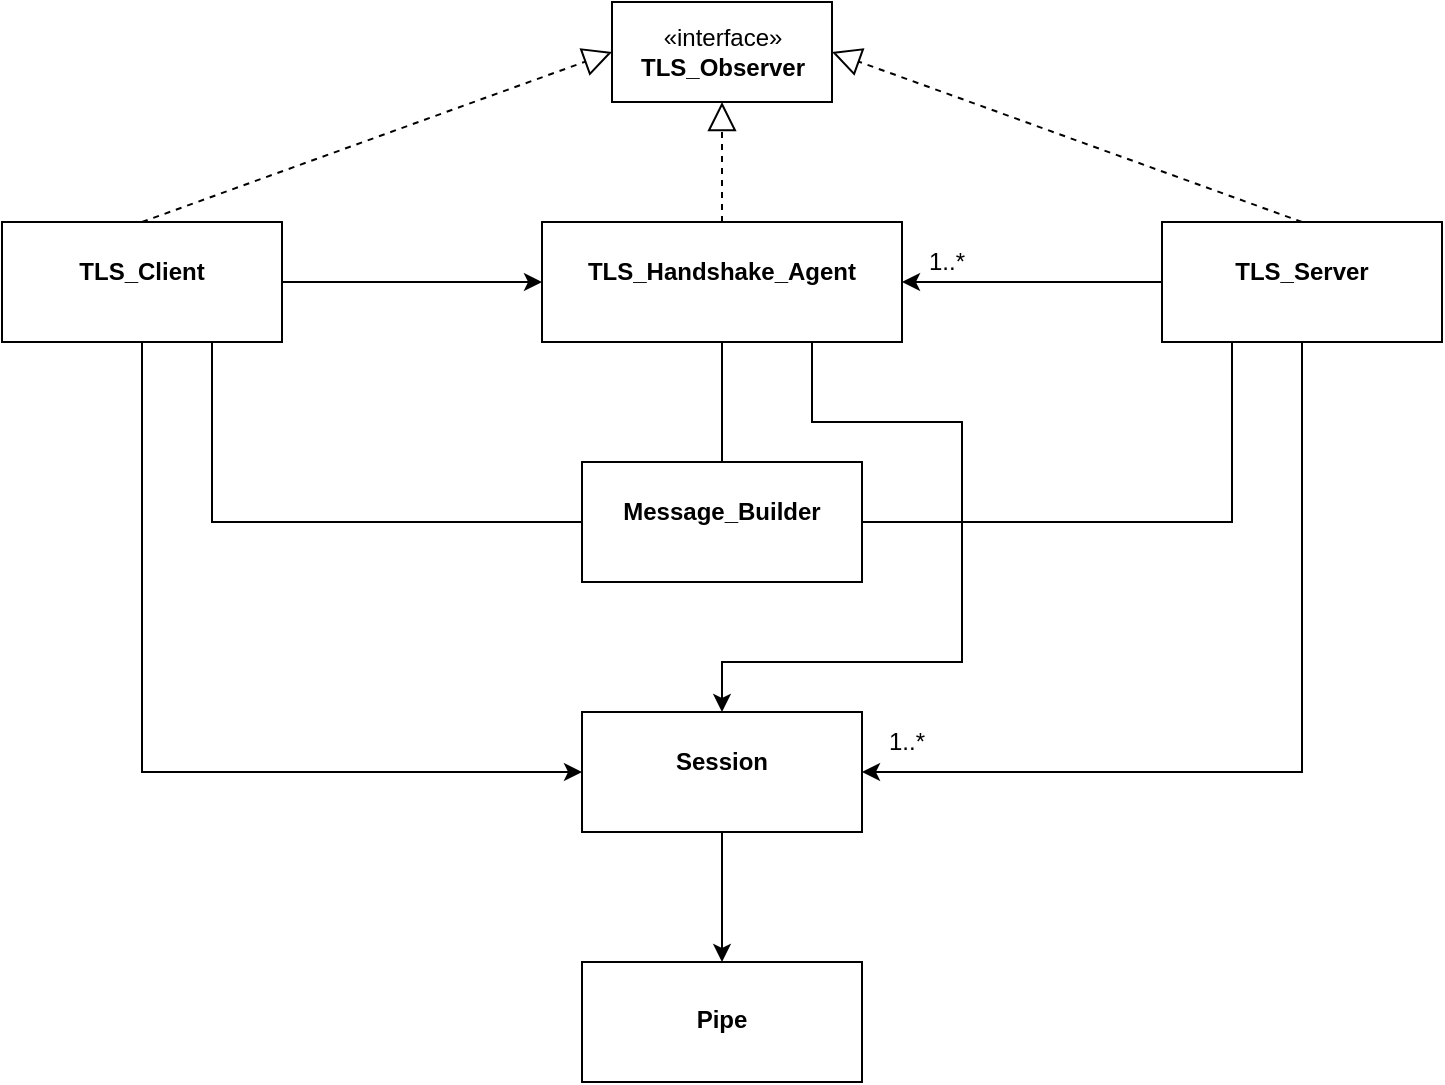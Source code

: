 <mxfile version="17.2.4" type="device"><diagram id="3uNoThBIliUnEse3nKem" name="Page-1"><mxGraphModel dx="1298" dy="945" grid="1" gridSize="10" guides="1" tooltips="1" connect="1" arrows="1" fold="1" page="1" pageScale="1" pageWidth="827" pageHeight="1169" math="0" shadow="0"><root><mxCell id="0"/><mxCell id="1" parent="0"/><mxCell id="1mW-7NosJjP2J_cMeypc-12" style="edgeStyle=orthogonalEdgeStyle;rounded=0;orthogonalLoop=1;jettySize=auto;html=1;entryX=1;entryY=0.5;entryDx=0;entryDy=0;exitX=0.25;exitY=1;exitDx=0;exitDy=0;endArrow=none;endFill=0;" parent="1" source="1mW-7NosJjP2J_cMeypc-29" target="1mW-7NosJjP2J_cMeypc-25" edge="1"><mxGeometry relative="1" as="geometry"><Array as="points"><mxPoint x="668" y="310"/></Array></mxGeometry></mxCell><mxCell id="1mW-7NosJjP2J_cMeypc-21" style="edgeStyle=orthogonalEdgeStyle;rounded=0;orthogonalLoop=1;jettySize=auto;html=1;entryX=1;entryY=0.5;entryDx=0;entryDy=0;startArrow=none;startFill=0;strokeColor=default;exitX=0.5;exitY=1;exitDx=0;exitDy=0;endArrow=classic;endFill=1;" parent="1" source="1mW-7NosJjP2J_cMeypc-29" target="1mW-7NosJjP2J_cMeypc-24" edge="1"><mxGeometry relative="1" as="geometry"><Array as="points"><mxPoint x="703" y="435"/></Array></mxGeometry></mxCell><mxCell id="1mW-7NosJjP2J_cMeypc-18" style="edgeStyle=orthogonalEdgeStyle;rounded=0;orthogonalLoop=1;jettySize=auto;html=1;entryX=0.5;entryY=0;entryDx=0;entryDy=0;startArrow=none;startFill=0;exitX=0.5;exitY=1;exitDx=0;exitDy=0;endArrow=classic;endFill=1;" parent="1" source="1mW-7NosJjP2J_cMeypc-24" target="1mW-7NosJjP2J_cMeypc-23" edge="1"><mxGeometry relative="1" as="geometry"/></mxCell><mxCell id="1mW-7NosJjP2J_cMeypc-11" style="edgeStyle=orthogonalEdgeStyle;rounded=0;orthogonalLoop=1;jettySize=auto;html=1;entryX=0.5;entryY=0;entryDx=0;entryDy=0;exitX=0.5;exitY=1;exitDx=0;exitDy=0;endArrow=none;endFill=0;" parent="1" source="1mW-7NosJjP2J_cMeypc-30" target="1mW-7NosJjP2J_cMeypc-25" edge="1"><mxGeometry relative="1" as="geometry"><Array as="points"/></mxGeometry></mxCell><mxCell id="1mW-7NosJjP2J_cMeypc-20" style="edgeStyle=orthogonalEdgeStyle;rounded=0;orthogonalLoop=1;jettySize=auto;html=1;startArrow=none;startFill=0;strokeColor=default;exitX=0.75;exitY=1;exitDx=0;exitDy=0;" parent="1" source="1mW-7NosJjP2J_cMeypc-30" target="1mW-7NosJjP2J_cMeypc-24" edge="1"><mxGeometry relative="1" as="geometry"><Array as="points"><mxPoint x="458" y="260"/><mxPoint x="533" y="260"/><mxPoint x="533" y="380"/><mxPoint x="413" y="380"/></Array></mxGeometry></mxCell><mxCell id="1mW-7NosJjP2J_cMeypc-10" style="edgeStyle=orthogonalEdgeStyle;rounded=0;orthogonalLoop=1;jettySize=auto;html=1;entryX=0;entryY=0.5;entryDx=0;entryDy=0;exitX=0.75;exitY=1;exitDx=0;exitDy=0;endArrow=none;endFill=0;" parent="1" source="1mW-7NosJjP2J_cMeypc-28" target="1mW-7NosJjP2J_cMeypc-25" edge="1"><mxGeometry relative="1" as="geometry"><Array as="points"><mxPoint x="158" y="310"/></Array></mxGeometry></mxCell><mxCell id="1mW-7NosJjP2J_cMeypc-15" style="edgeStyle=orthogonalEdgeStyle;rounded=0;orthogonalLoop=1;jettySize=auto;html=1;entryX=0;entryY=0.5;entryDx=0;entryDy=0;strokeColor=default;startArrow=none;startFill=0;exitX=0.5;exitY=1;exitDx=0;exitDy=0;" parent="1" source="1mW-7NosJjP2J_cMeypc-28" target="1mW-7NosJjP2J_cMeypc-24" edge="1"><mxGeometry relative="1" as="geometry"><Array as="points"><mxPoint x="123" y="435"/></Array></mxGeometry></mxCell><mxCell id="1mW-7NosJjP2J_cMeypc-1" value="" style="endArrow=block;dashed=1;endFill=0;endSize=12;html=1;rounded=0;entryX=0;entryY=0.5;entryDx=0;entryDy=0;exitX=0.5;exitY=0;exitDx=0;exitDy=0;" parent="1" source="1mW-7NosJjP2J_cMeypc-28" target="1mW-7NosJjP2J_cMeypc-22" edge="1"><mxGeometry width="160" relative="1" as="geometry"><mxPoint x="453" y="960" as="sourcePoint"/><mxPoint x="613" y="960" as="targetPoint"/></mxGeometry></mxCell><mxCell id="1mW-7NosJjP2J_cMeypc-2" value="" style="endArrow=block;dashed=1;endFill=0;endSize=12;html=1;rounded=0;exitX=0.5;exitY=0;exitDx=0;exitDy=0;entryX=0.5;entryY=1;entryDx=0;entryDy=0;" parent="1" source="1mW-7NosJjP2J_cMeypc-30" target="1mW-7NosJjP2J_cMeypc-22" edge="1"><mxGeometry width="160" relative="1" as="geometry"><mxPoint x="83" y="260" as="sourcePoint"/><mxPoint x="333" y="120" as="targetPoint"/></mxGeometry></mxCell><mxCell id="1mW-7NosJjP2J_cMeypc-3" value="" style="endArrow=block;dashed=1;endFill=0;endSize=12;html=1;rounded=0;exitX=0.5;exitY=0;exitDx=0;exitDy=0;entryX=1;entryY=0.5;entryDx=0;entryDy=0;" parent="1" source="1mW-7NosJjP2J_cMeypc-29" target="1mW-7NosJjP2J_cMeypc-22" edge="1"><mxGeometry width="160" relative="1" as="geometry"><mxPoint x="553" y="260" as="sourcePoint"/><mxPoint x="440.5" y="130" as="targetPoint"/></mxGeometry></mxCell><mxCell id="1mW-7NosJjP2J_cMeypc-22" value="«interface»&lt;br&gt;&lt;b&gt;TLS_Observer&lt;/b&gt;" style="html=1;" parent="1" vertex="1"><mxGeometry x="358" y="50" width="110" height="50" as="geometry"/></mxCell><mxCell id="1mW-7NosJjP2J_cMeypc-23" value="&lt;p style=&quot;margin: 0px ; margin-top: 4px ; text-align: center&quot;&gt;&lt;br&gt;&lt;/p&gt;&lt;p style=&quot;margin: 0px ; margin-top: 4px ; text-align: center&quot;&gt;&lt;b&gt;Pipe&lt;/b&gt;&lt;/p&gt;" style="verticalAlign=top;align=left;overflow=fill;fontSize=12;fontFamily=Helvetica;html=1;" parent="1" vertex="1"><mxGeometry x="343" y="530" width="140" height="60" as="geometry"/></mxCell><mxCell id="1mW-7NosJjP2J_cMeypc-24" value="&lt;p style=&quot;margin: 0px ; margin-top: 4px ; text-align: center&quot;&gt;&lt;br&gt;&lt;b&gt;Session&lt;/b&gt;&lt;/p&gt;" style="verticalAlign=top;align=left;overflow=fill;fontSize=12;fontFamily=Helvetica;html=1;" parent="1" vertex="1"><mxGeometry x="343" y="405" width="140" height="60" as="geometry"/></mxCell><mxCell id="1mW-7NosJjP2J_cMeypc-25" value="&lt;p style=&quot;margin: 0px ; margin-top: 4px ; text-align: center&quot;&gt;&lt;br&gt;&lt;span style=&quot;font-weight: 700&quot;&gt;Message_Builder&lt;/span&gt;&lt;br&gt;&lt;/p&gt;" style="verticalAlign=top;align=left;overflow=fill;fontSize=12;fontFamily=Helvetica;html=1;" parent="1" vertex="1"><mxGeometry x="343" y="280" width="140" height="60" as="geometry"/></mxCell><mxCell id="1mW-7NosJjP2J_cMeypc-31" style="edgeStyle=orthogonalEdgeStyle;rounded=0;orthogonalLoop=1;jettySize=auto;html=1;entryX=0;entryY=0.5;entryDx=0;entryDy=0;startArrow=none;startFill=0;strokeColor=default;" parent="1" source="1mW-7NosJjP2J_cMeypc-28" target="1mW-7NosJjP2J_cMeypc-30" edge="1"><mxGeometry relative="1" as="geometry"/></mxCell><mxCell id="1mW-7NosJjP2J_cMeypc-28" value="&lt;p style=&quot;margin: 0px ; margin-top: 4px ; text-align: center&quot;&gt;&lt;br&gt;&lt;b&gt;TLS_Client&lt;/b&gt;&lt;/p&gt;" style="verticalAlign=top;align=left;overflow=fill;fontSize=12;fontFamily=Helvetica;html=1;" parent="1" vertex="1"><mxGeometry x="53" y="160" width="140" height="60" as="geometry"/></mxCell><mxCell id="1mW-7NosJjP2J_cMeypc-32" style="edgeStyle=orthogonalEdgeStyle;rounded=0;orthogonalLoop=1;jettySize=auto;html=1;entryX=1;entryY=0.5;entryDx=0;entryDy=0;startArrow=none;startFill=0;strokeColor=default;" parent="1" source="1mW-7NosJjP2J_cMeypc-29" target="1mW-7NosJjP2J_cMeypc-30" edge="1"><mxGeometry relative="1" as="geometry"/></mxCell><mxCell id="1mW-7NosJjP2J_cMeypc-29" value="&lt;p style=&quot;margin: 0px ; margin-top: 4px ; text-align: center&quot;&gt;&lt;br&gt;&lt;b&gt;TLS_Server&lt;/b&gt;&lt;/p&gt;" style="verticalAlign=top;align=left;overflow=fill;fontSize=12;fontFamily=Helvetica;html=1;" parent="1" vertex="1"><mxGeometry x="633" y="160" width="140" height="60" as="geometry"/></mxCell><mxCell id="1mW-7NosJjP2J_cMeypc-30" value="&lt;p style=&quot;margin: 0px ; margin-top: 4px ; text-align: center&quot;&gt;&lt;br&gt;&lt;b&gt;TLS_Handshake_Agent&lt;/b&gt;&lt;/p&gt;" style="verticalAlign=top;align=left;overflow=fill;fontSize=12;fontFamily=Helvetica;html=1;" parent="1" vertex="1"><mxGeometry x="323" y="160" width="180" height="60" as="geometry"/></mxCell><mxCell id="3xBYM4uyMFhoSHaFaykG-1" value="1..*" style="text;html=1;align=center;verticalAlign=middle;resizable=0;points=[];autosize=1;strokeColor=none;fillColor=none;" vertex="1" parent="1"><mxGeometry x="510" y="170" width="30" height="20" as="geometry"/></mxCell><mxCell id="3xBYM4uyMFhoSHaFaykG-2" value="1..*" style="text;html=1;align=center;verticalAlign=middle;resizable=0;points=[];autosize=1;strokeColor=none;fillColor=none;" vertex="1" parent="1"><mxGeometry x="490" y="410" width="30" height="20" as="geometry"/></mxCell></root></mxGraphModel></diagram></mxfile>